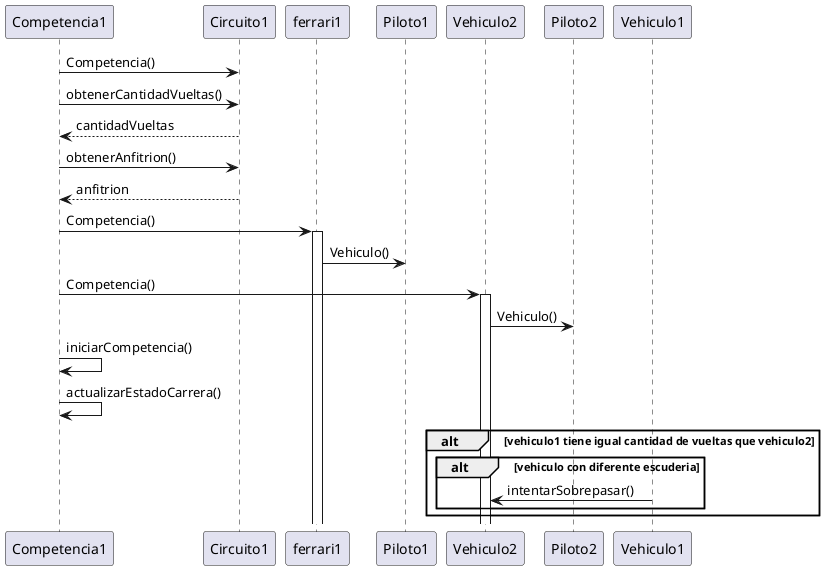 @startuml
Competencia1 -> Circuito1: Competencia()
Competencia1 -> Circuito1: obtenerCantidadVueltas()
return cantidadVueltas
Competencia1 -> Circuito1: obtenerAnfitrion()
return anfitrion
Competencia1 -> ferrari1: Competencia()
activate ferrari1
ferrari1 -> Piloto1: Vehiculo()
Competencia1 -> Vehiculo2: Competencia()
activate Vehiculo2
Vehiculo2 -> Piloto2: Vehiculo()
Competencia1 -> Competencia1: iniciarCompetencia()
Competencia1 -> Competencia1 : actualizarEstadoCarrera()
alt vehiculo1 tiene igual cantidad de vueltas que vehiculo2
    alt vehiculo con diferente escuderia
        Vehiculo1 -> Vehiculo2: intentarSobrepasar()
    end
end


@enduml